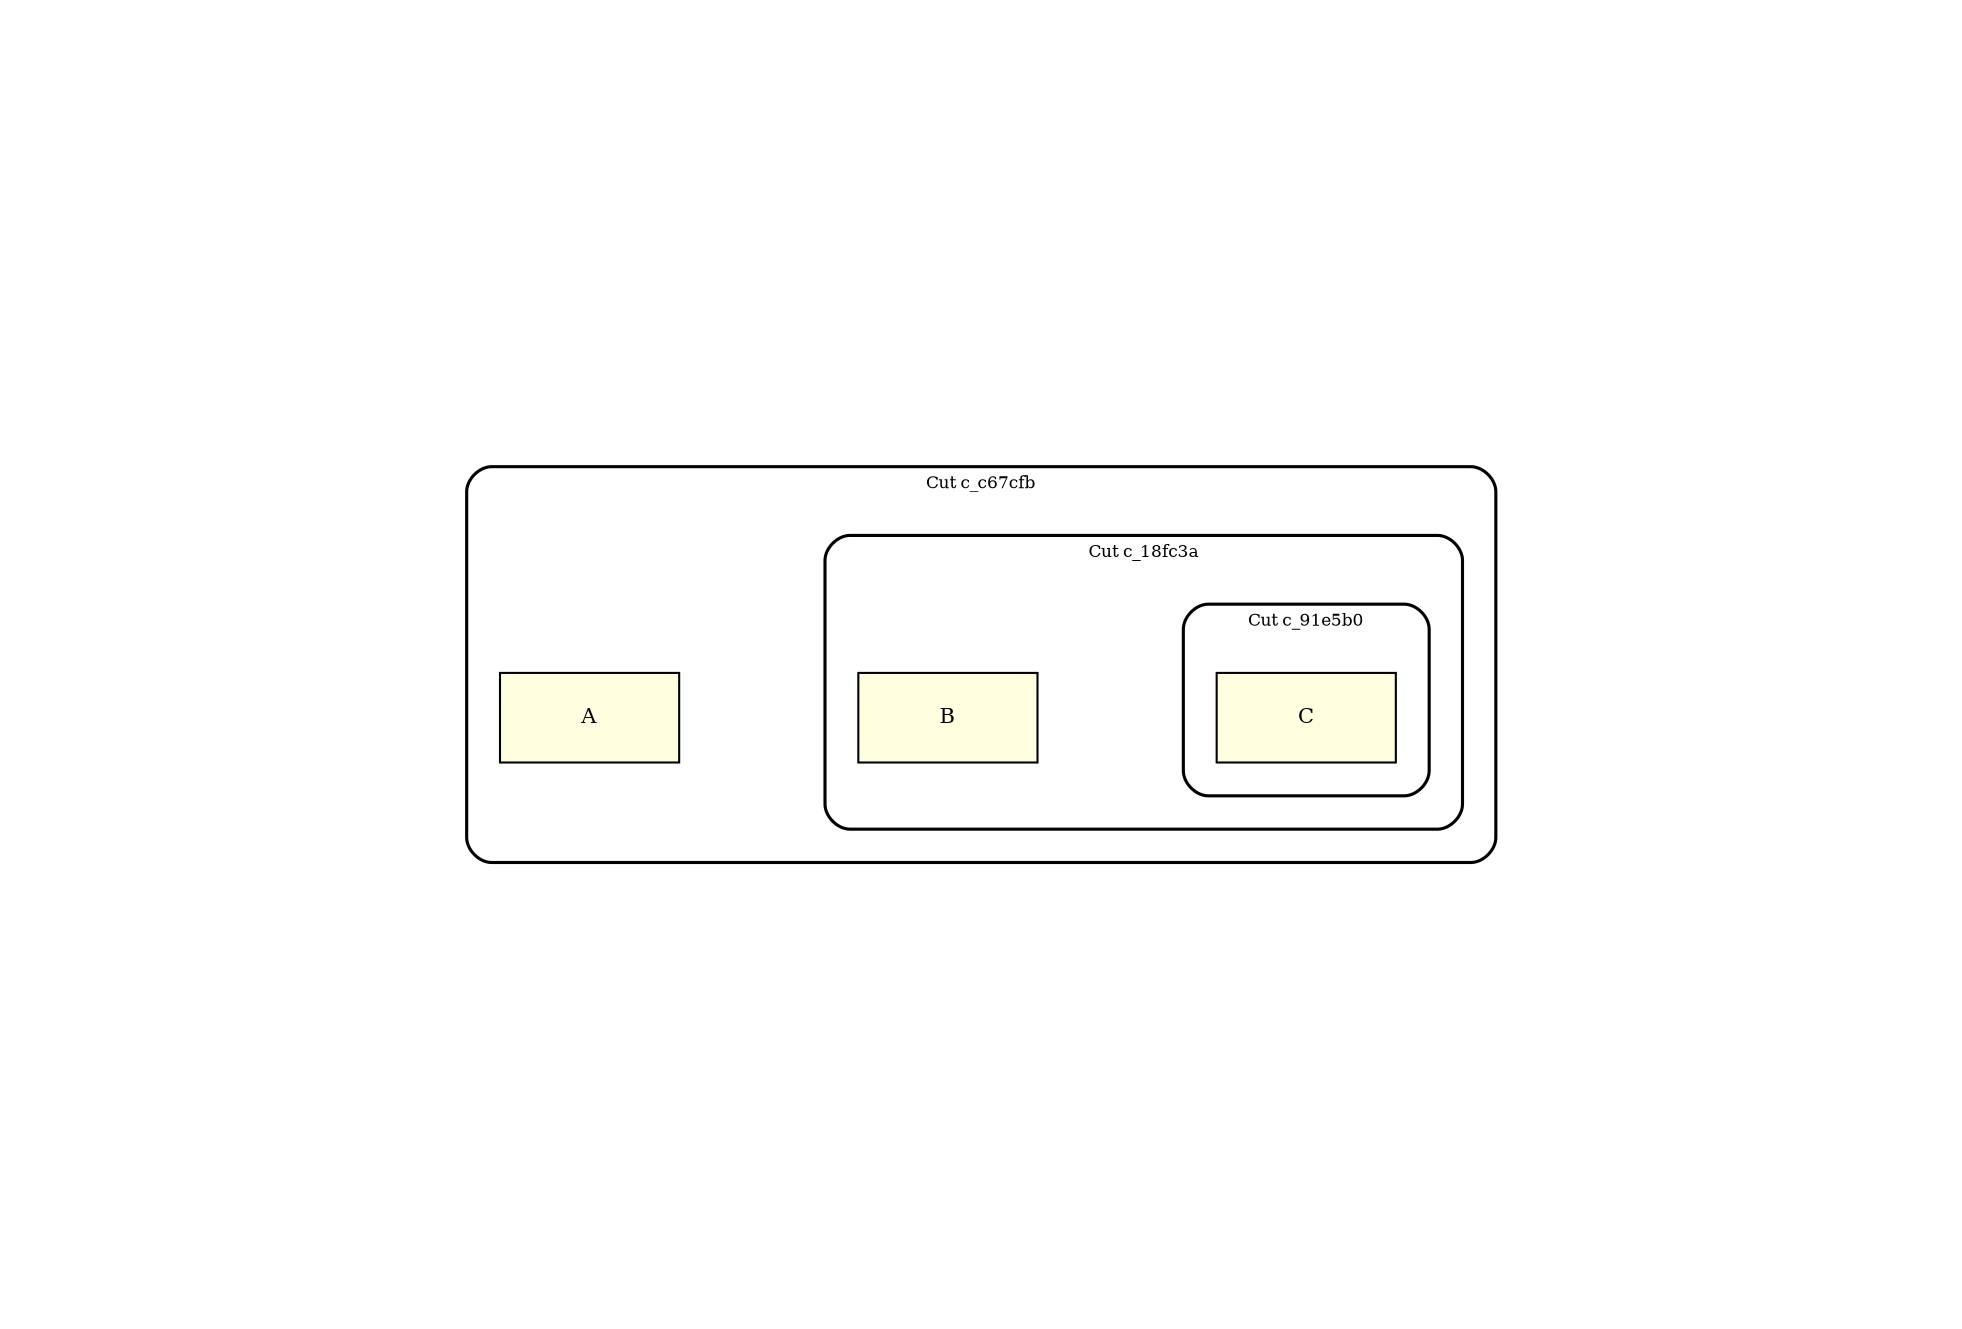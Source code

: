 graph EG {
    // ENHANCED: Dau convention layout with proper spacing
    graph [clusterrank=local, compound=true, newrank=true, rankdir=TB,
           overlap=false, splines=true, concentrate=false];
    
    // Enhanced spacing for Dau visual conventions
    node [shape=circle, width=0.4, height=0.4, fixedsize=true,
          fontsize=10, margin=0.2];
    edge [arrowhead=none, len=3.5, minlen=2.5, weight=1.0];
    
    // Spacing parameters for visual clarity (compact defaults)
    nodesep=1.2;        // Compact node separation
    ranksep=1.0;        // Compact rank separation
    margin=1.5;         // Keep graph margin modest
    pad="1.5,1.5";      // Keep padding modest
    sep="+8";           // Compact minimum separation

  
  // Default node styling with proper sizing
  node [shape=circle, style=filled, fillcolor=lightblue, fontsize=10];
  edge [fontsize=9, labeldistance=1.5, labelangle=0];

  subgraph cluster_c_c67cfb45 {
    label="Cut c_c67cfb";
    style=rounded;
    color=black;
    penwidth=1.5;
    margin=16.00;  // Padding around cut contents
    labelloc=top;
    fontsize=8;
    // Leverage Graphviz hierarchical layout
    clusterrank=local;  // Layout this cluster separately

    subgraph cluster_c_18fc3a6e {
      label="Cut c_18fc3a";
      style=rounded;
      color=black;
      penwidth=1.5;
      margin=16.00;  // Padding around cut contents
      labelloc=top;
      fontsize=8;
      // Leverage Graphviz hierarchical layout
      clusterrank=local;  // Layout this cluster separately

      subgraph cluster_c_91e5b0eb {
        label="Cut c_91e5b0";
        style=rounded;
        color=black;
        penwidth=1.5;
        margin=16.00;  // Padding around cut contents
        labelloc=top;
        fontsize=8;
        // Leverage Graphviz hierarchical layout
        clusterrank=local;  // Layout this cluster separately

        e_87253d79 [label="C", shape=box, fillcolor=lightyellow, width=1.20, height=0.60, fixedsize=true];
      }

      e_0dd9d0fa [label="B", shape=box, fillcolor=lightyellow, width=1.20, height=0.60, fixedsize=true];
    }

    e_c89881a4 [label="A", shape=box, fillcolor=lightyellow, width=1.20, height=0.60, fixedsize=true];
  }


}